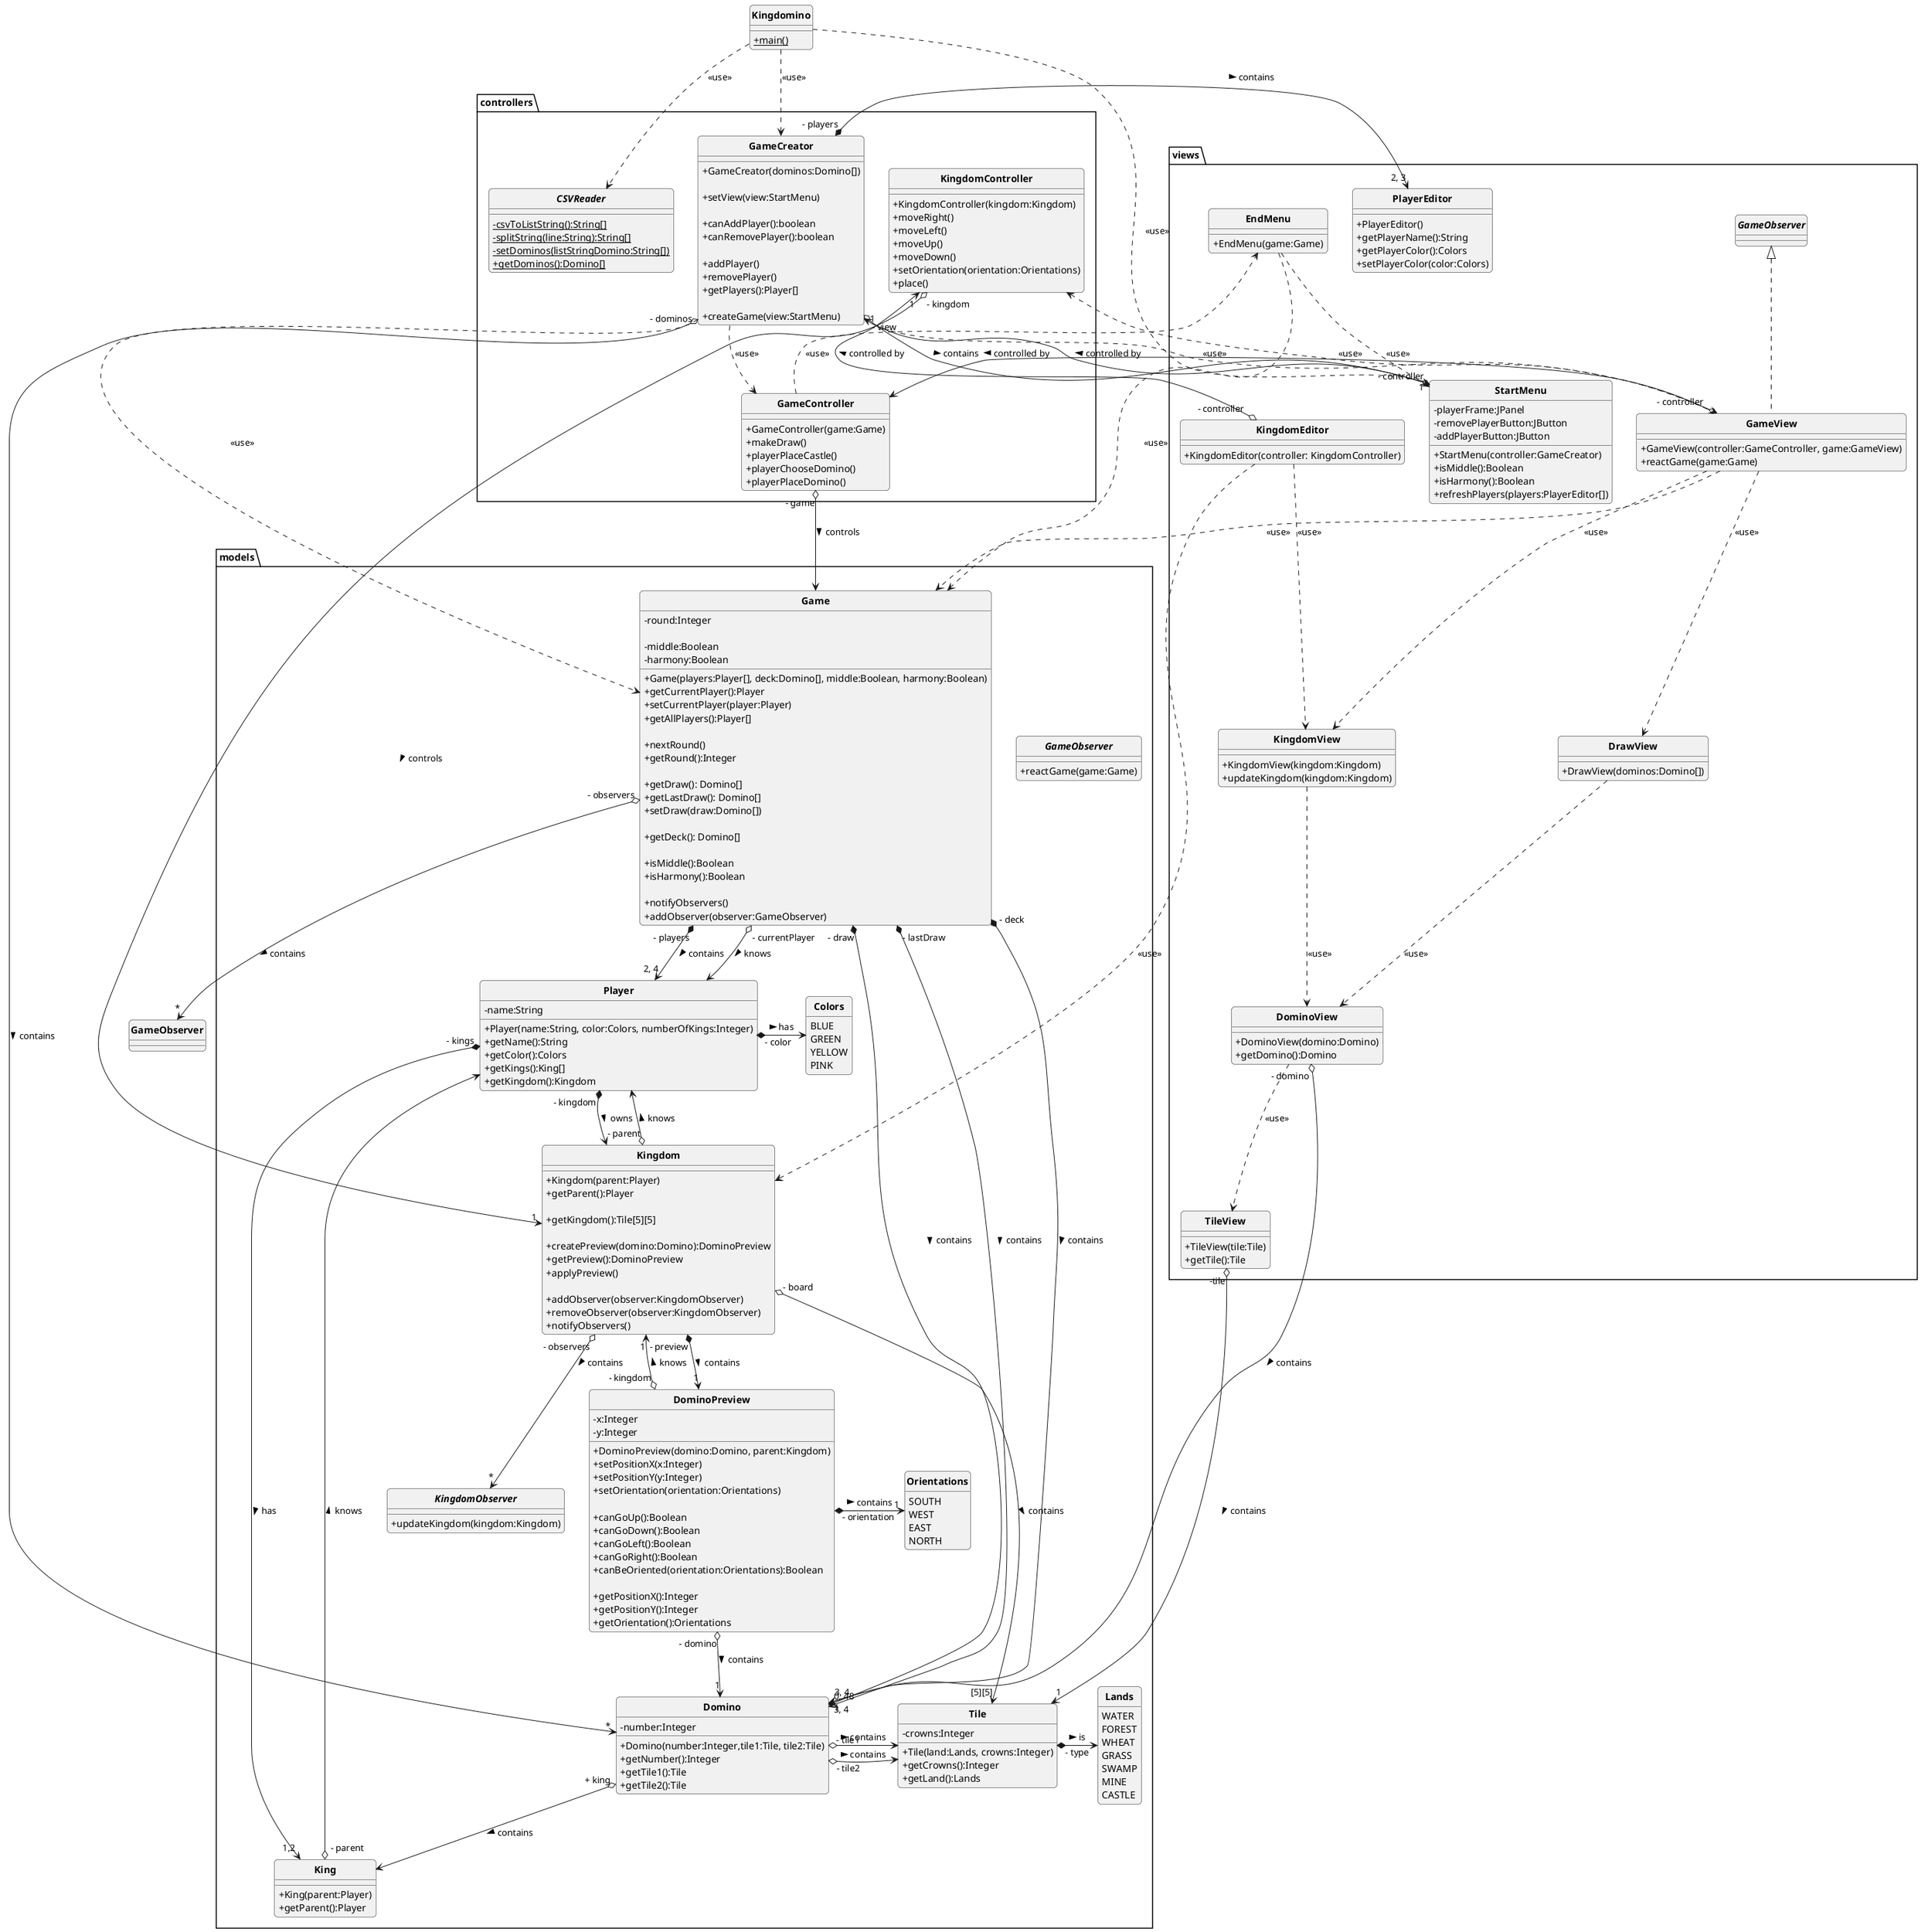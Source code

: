 @startuml
'https://plantuml.com/class-diagram

skinparam style strictuml
skinparam classAttributeIconSize 0
skinparam classFontStyle Bold
skinparam roundcorner 10
hide enum methods

class Kingdomino {
    + {static}main()
}

package models {

    interface GameObserver {
        + reactGame(game:Game)
    }

    class Game {
        + Game(players:Player[], deck:Domino[], middle:Boolean, harmony:Boolean)

        - round:Integer

        - middle:Boolean
        - harmony:Boolean

        + getCurrentPlayer():Player
        + setCurrentPlayer(player:Player)
        + getAllPlayers():Player[]

        + nextRound()
        + getRound():Integer

        + getDraw(): Domino[]
        + getLastDraw(): Domino[]
        + setDraw(draw:Domino[])

        + getDeck(): Domino[]

        + isMiddle():Boolean
        + isHarmony():Boolean

        + notifyObservers()
        + addObserver(observer:GameObserver)
    }

    class Player {
        + Player(name:String, color:Colors, numberOfKings:Integer)
        - name:String

        + getName():String
        + getColor():Colors
        + getKings():King[]
        + getKingdom():Kingdom
    }

    class King {
        + King(parent:Player)
        + getParent():Player
    }

    class Kingdom {
        + Kingdom(parent:Player)
        + getParent():Player

        + getKingdom():Tile[5][5]

        + createPreview(domino:Domino):DominoPreview
        + getPreview():DominoPreview
        + applyPreview()

        + addObserver(observer:KingdomObserver)
        + removeObserver(observer:KingdomObserver)
        + notifyObservers()
    }

    class Domino {
        + Domino(number:Integer,tile1:Tile, tile2:Tile)
        - number:Integer

        + getNumber():Integer
        + getTile1():Tile
        + getTile2():Tile
    }

    class Tile {
        + Tile(land:Lands, crowns:Integer)
        - crowns:Integer

        + getCrowns():Integer
        + getLand():Lands
    }

    enum Lands {
        WATER
        FOREST
        WHEAT
        GRASS
        SWAMP
        MINE
        CASTLE
    }

    enum Colors {
        BLUE
        GREEN
        YELLOW
        PINK
    }

    enum Orientations {
        SOUTH
        WEST
        EAST
        NORTH
    }

    class DominoPreview {
        - x:Integer
        - y:Integer

        + DominoPreview(domino:Domino, parent:Kingdom)
        + setPositionX(x:Integer)
        + setPositionY(y:Integer)
        + setOrientation(orientation:Orientations)

        + canGoUp():Boolean
        + canGoDown():Boolean
        + canGoLeft():Boolean
        + canGoRight():Boolean
        + canBeOriented(orientation:Orientations):Boolean

        + getPositionX():Integer
        + getPositionY():Integer
        + getOrientation():Orientations

    }

    interface KingdomObserver {
        + updateKingdom(kingdom:Kingdom)
    }

}

package views {

    class GameView implements GameObserver {
        + GameView(controller:GameController, game:GameView)
        + reactGame(game:Game)
    }

    class StartMenu {
        - playerFrame:JPanel
        - removePlayerButton:JButton
        - addPlayerButton:JButton
        + StartMenu(controller:GameCreator)
        + isMiddle():Boolean
        + isHarmony():Boolean
        + refreshPlayers(players:PlayerEditor[])
    }

    class EndMenu {
        + EndMenu(game:Game)
    }

    class PlayerEditor {
        + PlayerEditor()
        + getPlayerName():String
        + getPlayerColor():Colors
        + setPlayerColor(color:Colors)
    }

    class KingdomEditor {
        + KingdomEditor(controller: KingdomController)
    }

    class KingdomView {
        + KingdomView(kingdom:Kingdom)
        + updateKingdom(kingdom:Kingdom)
    }

    class DrawView {
        + DrawView(dominos:Domino[])
    }

    class DominoView {
        + DominoView(domino:Domino)
        + getDomino():Domino
    }

    class TileView {
        + TileView(tile:Tile)
        + getTile():Tile
    }

}

package controllers {

    class GameController {
        + GameController(game:Game)
        + makeDraw()
        + playerPlaceCastle()
        + playerChooseDomino()
        + playerPlaceDomino()
    }

    class GameCreator {

        + GameCreator(dominos:Domino[])

        + setView(view:StartMenu)

        + canAddPlayer():boolean
        + canRemovePlayer():boolean

        + addPlayer()
        + removePlayer()
        + getPlayers():Player[]

        + createGame(view:StartMenu)
    }

    class KingdomController {
        + KingdomController(kingdom:Kingdom)
        + moveRight()
        + moveLeft()
        + moveUp()
        + moveDown()
        + setOrientation(orientation:Orientations)
        + place()
    }

    abstract class CSVReader {
        - {static} csvToListString():String[]
        - {static} splitString(line:String):String[]
        - {static} setDominos(listStringDomino:String[])
        + {static} getDominos():Domino[]
    }

}

Kingdomino ..> StartMenu : "<<use>>"
Kingdomino ..> GameCreator : "<<use>>"
Kingdomino ..> CSVReader : "<<use>>"

GameCreator " - dominos" o--> "*" Domino : > contains
GameCreator " - players" *--> "2, 3" PlayerEditor : > contains
GameCreator " - view" o--> "1" StartMenu : > contains
GameCreator ..> Game : "<<use>>"
GameCreator ..> GameView : "<<use>>"
GameCreator ..> GameController : "<<use>>"

Game " - players" *--> "2, 4" Player : > contains
Game " - deck" *--> "0, 48" Domino : > contains
Game " - draw" *--> "3, 4" Domino : > contains
Game " - lastDraw" *--> "3, 4" Domino : > contains
Game " - observers" o--> "*" GameObserver : > contains
Game " - currentPlayer" o--> Player : > knows

GameController " - game" o--> Game : > controls
GameController ..> EndMenu : "<<use>>"

GameView " - controller" o--> GameController : > controlled by
GameView ..> Game : "<<use>>"
GameView ..> KingdomController : "<<use>>"
GameView ..> KingdomView : "<<use>>"
GameView ..> DrawView : <<use>>

StartMenu " - controller" o--> "1" GameCreator : > controlled by

EndMenu ..> Game : "<<use>>"
EndMenu ..> StartMenu : "<<use>>"

Player " - kingdom"  *--> Kingdom : > owns
Player " - kings" *--> "1,2" King : > has
Player " - color" *-> Colors : > has

King " - parent" o--> Player : > knows

Kingdom " - parent" o--> Player : > knows
Kingdom " - board" o--> "[5][5]" Tile : > contains
Kingdom " - observers" o--> "*" KingdomObserver : > contains
Kingdom " - preview" *--> "1" DominoPreview : > contains

KingdomController " - kingdom" o--> "1" Kingdom : > controls

KingdomEditor " - controller" o--> "1" KingdomController : > controlled by
KingdomEditor ..> Kingdom : <<use>>
KingdomEditor ..> KingdomView : <<use>>

KingdomView ..> DominoView : <<use>>

DrawView ..> DominoView : "<<use>>"

DominoView " - domino" o--> "1" Domino : > contains
DominoView ..> TileView : <<use>>

Domino " - tile1" o-> Tile : > contains
Domino " - tile2" o-> Tile : > contains
Domino " + king" o--> King : > contains

Tile *-> Lands : " - type" > is

TileView " -tile" o--> "1" Tile : > contains

DominoPreview " - kingdom" o--> "1" Kingdom : > knows
DominoPreview " - domino" o--> "1" Domino : > contains
DominoPreview " - orientation" *-> "1" Orientations : > contains


@enduml